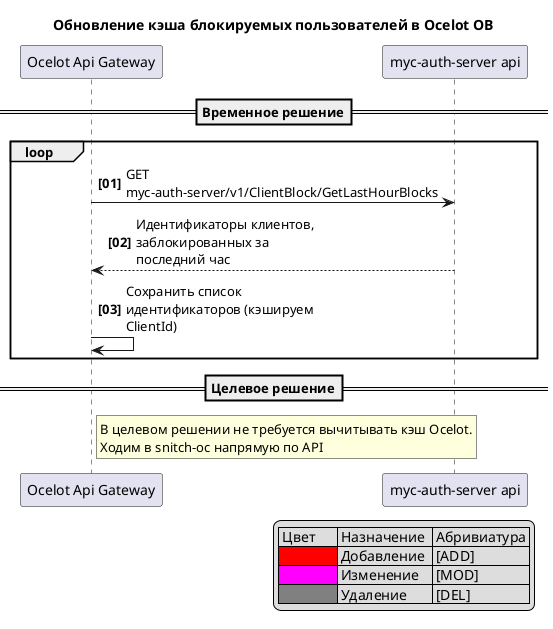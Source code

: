 ﻿'C:\Users\kunil\AppData\Roaming\JetBrains\Rider2022.3\scratches\FL_05.puml
@startuml
autonumber "<b>[00]"
skinparam maxMessageSize 200
hide unlinked

participant "UFO" as UFO
participant "SmartData" as SmartData
participant "Intellinx (Antifraud System)" as Intellinx
box "Kafka"
    participant "<color:red>**[NEW]**</color> ufo-queuing-forceLogoutBlock" as          KafkaUFOBlock
    participant "<color:red>**[NEW]**</color> ufo-queuing-forceLogoutUnblock" as        KafkaUFOUnblock
    participant "<color:red>**[NEW]**</color> intellinx-queuing-updateStopList" as      KafkaIntellinx
    participant "<color:red>**[NEW]**</color> smartdata-events-forceLogout" as          KafkaSmartData
    participant "<color:red>**[NEW]**</color> netflix-events-forceLogout" as            KafkaNetflix
    participant "<color:red>**[NEW]**</color> snitchOff_queuing_blackListChecks" as     KafkaSnitchOff
end box
participant "MS Checker" as             Checker
participant "Snitch Back" as            Snitch
participant "Netflix Conductor" as      Netflix
participant "SMS-Gate" as               smsgate
actor "Bank Client" as                  client
participant "Ocelot Api Gateway" as     ocelot
participant "myc-auth-server api" as    api

title Обновление кэша блокируемых пользователей в Ocelot OB
==Временное решение==
loop
    ocelot -> api: GET myc-auth-server/v1/ClientBlock/GetLastHourBlocks
    ocelot <-- api: Идентификаторы клиентов, заблокированных за последний час
    ocelot -> ocelot: Сохранить список идентификаторов (кэшируем ClientId)
end
==Целевое решение==
rnote right ocelot
В целевом решении не требуется вычитывать кэш Ocelot.
Ходим в snitch-oc напрямую по API
end note
legend right
    | Цвет      | Назначение  | Абривиатура |
    |<#Red>     | Добавление  | [ADD]       |
    |<#magenta> | Изменение   | [MOD]       |
    |<#gray>    | Удаление    | [DEL]       |
endlegend
@enduml